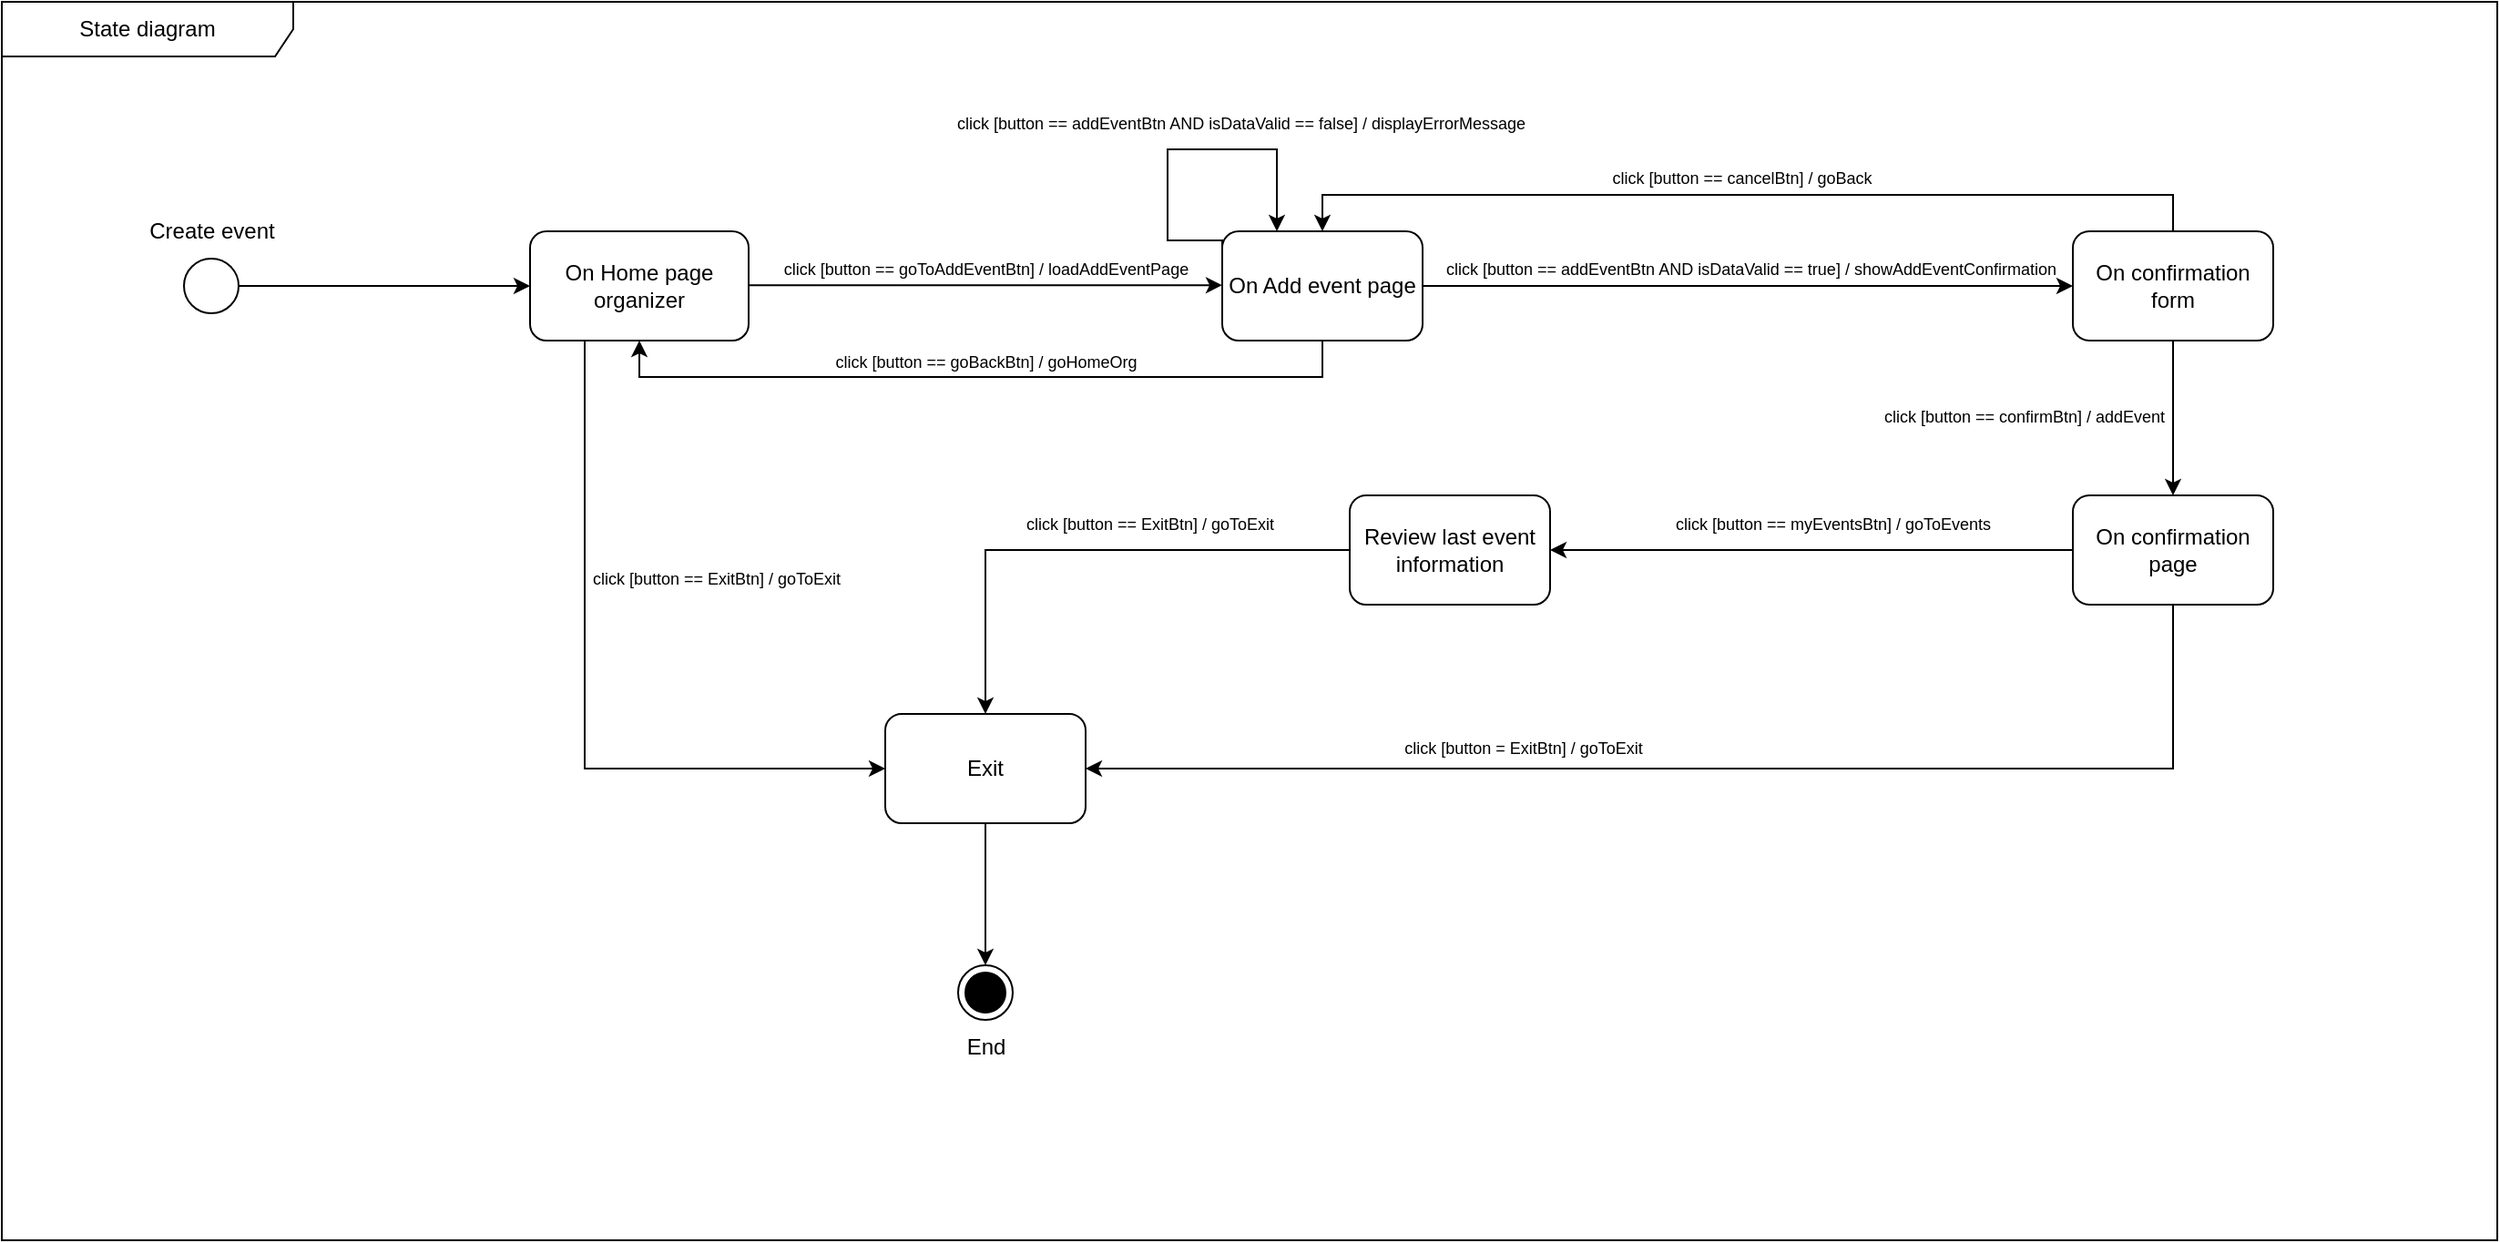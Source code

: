 <mxfile version="23.1.5" type="device">
  <diagram name="Pagina-1" id="sKizvxkulfAX-31kFnU7">
    <mxGraphModel dx="2985" dy="1643" grid="1" gridSize="10" guides="1" tooltips="1" connect="1" arrows="1" fold="1" page="1" pageScale="1" pageWidth="1920" pageHeight="1200" math="0" shadow="0">
      <root>
        <mxCell id="0" />
        <mxCell id="1" parent="0" />
        <mxCell id="-rCWjpT_qD51vRHxb9g3-3" value="State diagram" style="shape=umlFrame;whiteSpace=wrap;html=1;pointerEvents=0;recursiveResize=0;container=1;collapsible=0;width=160;" vertex="1" parent="1">
          <mxGeometry width="1370" height="680" as="geometry" />
        </mxCell>
        <mxCell id="-rCWjpT_qD51vRHxb9g3-12" style="edgeStyle=orthogonalEdgeStyle;rounded=0;orthogonalLoop=1;jettySize=auto;html=1;entryX=0;entryY=0.5;entryDx=0;entryDy=0;" edge="1" parent="-rCWjpT_qD51vRHxb9g3-3" source="-rCWjpT_qD51vRHxb9g3-1" target="-rCWjpT_qD51vRHxb9g3-11">
          <mxGeometry relative="1" as="geometry" />
        </mxCell>
        <mxCell id="-rCWjpT_qD51vRHxb9g3-1" value="" style="ellipse;" vertex="1" parent="-rCWjpT_qD51vRHxb9g3-3">
          <mxGeometry x="100" y="141" width="30" height="30" as="geometry" />
        </mxCell>
        <mxCell id="-rCWjpT_qD51vRHxb9g3-4" value="Create event" style="text;html=1;align=center;verticalAlign=middle;resizable=0;points=[];autosize=1;strokeColor=none;fillColor=none;" vertex="1" parent="-rCWjpT_qD51vRHxb9g3-3">
          <mxGeometry x="70" y="111" width="90" height="30" as="geometry" />
        </mxCell>
        <mxCell id="-rCWjpT_qD51vRHxb9g3-5" value="End" style="text;html=1;align=center;verticalAlign=middle;resizable=0;points=[];autosize=1;strokeColor=none;fillColor=none;" vertex="1" parent="-rCWjpT_qD51vRHxb9g3-3">
          <mxGeometry x="520" y="559" width="40" height="30" as="geometry" />
        </mxCell>
        <mxCell id="-rCWjpT_qD51vRHxb9g3-2" value="" style="ellipse;html=1;shape=endState;fillColor=strokeColor;" vertex="1" parent="-rCWjpT_qD51vRHxb9g3-3">
          <mxGeometry x="525" y="529" width="30" height="30" as="geometry" />
        </mxCell>
        <mxCell id="-rCWjpT_qD51vRHxb9g3-16" style="edgeStyle=orthogonalEdgeStyle;rounded=0;orthogonalLoop=1;jettySize=auto;html=1;" edge="1" parent="-rCWjpT_qD51vRHxb9g3-3">
          <mxGeometry relative="1" as="geometry">
            <mxPoint x="410" y="155.58" as="sourcePoint" />
            <mxPoint x="670" y="155.58" as="targetPoint" />
          </mxGeometry>
        </mxCell>
        <mxCell id="-rCWjpT_qD51vRHxb9g3-32" style="edgeStyle=orthogonalEdgeStyle;rounded=0;orthogonalLoop=1;jettySize=auto;html=1;entryX=0;entryY=0.5;entryDx=0;entryDy=0;" edge="1" parent="-rCWjpT_qD51vRHxb9g3-3" source="-rCWjpT_qD51vRHxb9g3-11" target="-rCWjpT_qD51vRHxb9g3-31">
          <mxGeometry relative="1" as="geometry">
            <Array as="points">
              <mxPoint x="320" y="421" />
            </Array>
          </mxGeometry>
        </mxCell>
        <mxCell id="-rCWjpT_qD51vRHxb9g3-11" value="On Home page organizer" style="rounded=1;whiteSpace=wrap;html=1;" vertex="1" parent="-rCWjpT_qD51vRHxb9g3-3">
          <mxGeometry x="290" y="126" width="120" height="60" as="geometry" />
        </mxCell>
        <mxCell id="-rCWjpT_qD51vRHxb9g3-13" value="&lt;font style=&quot;font-size: 9px;&quot;&gt;click [button == goToAddEventBtn] / loadAddEventPage&lt;/font&gt;" style="text;html=1;align=center;verticalAlign=middle;resizable=0;points=[];autosize=1;strokeColor=none;fillColor=none;" vertex="1" parent="-rCWjpT_qD51vRHxb9g3-3">
          <mxGeometry x="415" y="131" width="250" height="30" as="geometry" />
        </mxCell>
        <mxCell id="-rCWjpT_qD51vRHxb9g3-19" style="edgeStyle=orthogonalEdgeStyle;rounded=0;orthogonalLoop=1;jettySize=auto;html=1;entryX=0.5;entryY=1;entryDx=0;entryDy=0;" edge="1" parent="-rCWjpT_qD51vRHxb9g3-3" source="-rCWjpT_qD51vRHxb9g3-15" target="-rCWjpT_qD51vRHxb9g3-11">
          <mxGeometry relative="1" as="geometry">
            <Array as="points">
              <mxPoint x="725" y="206" />
              <mxPoint x="350" y="206" />
            </Array>
          </mxGeometry>
        </mxCell>
        <mxCell id="-rCWjpT_qD51vRHxb9g3-23" style="edgeStyle=orthogonalEdgeStyle;rounded=0;orthogonalLoop=1;jettySize=auto;html=1;" edge="1" parent="-rCWjpT_qD51vRHxb9g3-3" source="-rCWjpT_qD51vRHxb9g3-15" target="-rCWjpT_qD51vRHxb9g3-22">
          <mxGeometry relative="1" as="geometry" />
        </mxCell>
        <mxCell id="-rCWjpT_qD51vRHxb9g3-15" value="On Add event page" style="rounded=1;whiteSpace=wrap;html=1;" vertex="1" parent="-rCWjpT_qD51vRHxb9g3-3">
          <mxGeometry x="670" y="126" width="110" height="60" as="geometry" />
        </mxCell>
        <mxCell id="-rCWjpT_qD51vRHxb9g3-20" value="&lt;font style=&quot;font-size: 9px;&quot;&gt;click [button == goBackBtn] / goHomeOrg&lt;/font&gt;" style="text;html=1;align=center;verticalAlign=middle;resizable=0;points=[];autosize=1;strokeColor=none;fillColor=none;" vertex="1" parent="-rCWjpT_qD51vRHxb9g3-3">
          <mxGeometry x="445" y="182" width="190" height="30" as="geometry" />
        </mxCell>
        <mxCell id="-rCWjpT_qD51vRHxb9g3-27" style="edgeStyle=orthogonalEdgeStyle;rounded=0;orthogonalLoop=1;jettySize=auto;html=1;" edge="1" parent="-rCWjpT_qD51vRHxb9g3-3" source="-rCWjpT_qD51vRHxb9g3-22" target="-rCWjpT_qD51vRHxb9g3-26">
          <mxGeometry relative="1" as="geometry" />
        </mxCell>
        <mxCell id="-rCWjpT_qD51vRHxb9g3-29" style="edgeStyle=orthogonalEdgeStyle;rounded=0;orthogonalLoop=1;jettySize=auto;html=1;entryX=0.5;entryY=0;entryDx=0;entryDy=0;" edge="1" parent="-rCWjpT_qD51vRHxb9g3-3" source="-rCWjpT_qD51vRHxb9g3-22" target="-rCWjpT_qD51vRHxb9g3-15">
          <mxGeometry relative="1" as="geometry">
            <Array as="points">
              <mxPoint x="1192" y="106" />
              <mxPoint x="725" y="106" />
            </Array>
          </mxGeometry>
        </mxCell>
        <mxCell id="-rCWjpT_qD51vRHxb9g3-22" value="On confirmation form" style="rounded=1;whiteSpace=wrap;html=1;" vertex="1" parent="-rCWjpT_qD51vRHxb9g3-3">
          <mxGeometry x="1137" y="126" width="110" height="60" as="geometry" />
        </mxCell>
        <mxCell id="-rCWjpT_qD51vRHxb9g3-24" value="&lt;font style=&quot;font-size: 9px;&quot;&gt;click [button == addEventBtn AND isDataValid == true] / showAddEventConfirmation&lt;/font&gt;" style="text;html=1;align=center;verticalAlign=middle;resizable=0;points=[];autosize=1;strokeColor=none;fillColor=none;" vertex="1" parent="-rCWjpT_qD51vRHxb9g3-3">
          <mxGeometry x="780" y="131" width="360" height="30" as="geometry" />
        </mxCell>
        <mxCell id="-rCWjpT_qD51vRHxb9g3-35" style="edgeStyle=orthogonalEdgeStyle;rounded=0;orthogonalLoop=1;jettySize=auto;html=1;entryX=1;entryY=0.5;entryDx=0;entryDy=0;" edge="1" parent="-rCWjpT_qD51vRHxb9g3-3" source="-rCWjpT_qD51vRHxb9g3-26" target="-rCWjpT_qD51vRHxb9g3-31">
          <mxGeometry relative="1" as="geometry">
            <Array as="points">
              <mxPoint x="1192" y="421" />
            </Array>
          </mxGeometry>
        </mxCell>
        <mxCell id="-rCWjpT_qD51vRHxb9g3-38" style="edgeStyle=orthogonalEdgeStyle;rounded=0;orthogonalLoop=1;jettySize=auto;html=1;" edge="1" parent="-rCWjpT_qD51vRHxb9g3-3" source="-rCWjpT_qD51vRHxb9g3-26" target="-rCWjpT_qD51vRHxb9g3-37">
          <mxGeometry relative="1" as="geometry" />
        </mxCell>
        <mxCell id="-rCWjpT_qD51vRHxb9g3-26" value="On confirmation page" style="rounded=1;whiteSpace=wrap;html=1;" vertex="1" parent="-rCWjpT_qD51vRHxb9g3-3">
          <mxGeometry x="1137" y="271" width="110" height="60" as="geometry" />
        </mxCell>
        <mxCell id="-rCWjpT_qD51vRHxb9g3-28" value="&lt;font style=&quot;font-size: 9px;&quot;&gt;click [button == confirmBtn] / addEvent&lt;/font&gt;" style="text;html=1;align=center;verticalAlign=middle;resizable=0;points=[];autosize=1;strokeColor=none;fillColor=none;" vertex="1" parent="-rCWjpT_qD51vRHxb9g3-3">
          <mxGeometry x="1020" y="212" width="180" height="30" as="geometry" />
        </mxCell>
        <mxCell id="-rCWjpT_qD51vRHxb9g3-30" value="&lt;font style=&quot;font-size: 9px;&quot;&gt;click [button == cancelBtn] / goBack&lt;/font&gt;" style="text;html=1;align=center;verticalAlign=middle;resizable=0;points=[];autosize=1;strokeColor=none;fillColor=none;" vertex="1" parent="-rCWjpT_qD51vRHxb9g3-3">
          <mxGeometry x="870" y="81" width="170" height="30" as="geometry" />
        </mxCell>
        <mxCell id="-rCWjpT_qD51vRHxb9g3-34" style="edgeStyle=orthogonalEdgeStyle;rounded=0;orthogonalLoop=1;jettySize=auto;html=1;" edge="1" parent="-rCWjpT_qD51vRHxb9g3-3" source="-rCWjpT_qD51vRHxb9g3-31" target="-rCWjpT_qD51vRHxb9g3-2">
          <mxGeometry relative="1" as="geometry" />
        </mxCell>
        <mxCell id="-rCWjpT_qD51vRHxb9g3-31" value="Exit" style="rounded=1;whiteSpace=wrap;html=1;" vertex="1" parent="-rCWjpT_qD51vRHxb9g3-3">
          <mxGeometry x="485" y="391" width="110" height="60" as="geometry" />
        </mxCell>
        <mxCell id="-rCWjpT_qD51vRHxb9g3-33" value="&lt;font style=&quot;font-size: 9px;&quot;&gt;click [button == ExitBtn] / goToExit&lt;/font&gt;" style="text;html=1;align=center;verticalAlign=middle;resizable=0;points=[];autosize=1;strokeColor=none;fillColor=none;" vertex="1" parent="-rCWjpT_qD51vRHxb9g3-3">
          <mxGeometry x="312" y="301" width="160" height="30" as="geometry" />
        </mxCell>
        <mxCell id="-rCWjpT_qD51vRHxb9g3-36" value="&lt;font style=&quot;font-size: 9px;&quot;&gt;click [button = ExitBtn] / goToExit&lt;/font&gt;" style="text;html=1;align=center;verticalAlign=middle;resizable=0;points=[];autosize=1;strokeColor=none;fillColor=none;" vertex="1" parent="-rCWjpT_qD51vRHxb9g3-3">
          <mxGeometry x="760" y="394" width="150" height="30" as="geometry" />
        </mxCell>
        <mxCell id="-rCWjpT_qD51vRHxb9g3-40" style="edgeStyle=orthogonalEdgeStyle;rounded=0;orthogonalLoop=1;jettySize=auto;html=1;" edge="1" parent="-rCWjpT_qD51vRHxb9g3-3" source="-rCWjpT_qD51vRHxb9g3-37" target="-rCWjpT_qD51vRHxb9g3-31">
          <mxGeometry relative="1" as="geometry" />
        </mxCell>
        <mxCell id="-rCWjpT_qD51vRHxb9g3-37" value="Review last event information" style="rounded=1;whiteSpace=wrap;html=1;" vertex="1" parent="-rCWjpT_qD51vRHxb9g3-3">
          <mxGeometry x="740" y="271" width="110" height="60" as="geometry" />
        </mxCell>
        <mxCell id="-rCWjpT_qD51vRHxb9g3-39" value="&lt;font style=&quot;font-size: 9px;&quot;&gt;click [button == myEventsBtn] / goToEvents&lt;/font&gt;" style="text;html=1;align=center;verticalAlign=middle;resizable=0;points=[];autosize=1;strokeColor=none;fillColor=none;" vertex="1" parent="-rCWjpT_qD51vRHxb9g3-3">
          <mxGeometry x="905" y="271" width="200" height="30" as="geometry" />
        </mxCell>
        <mxCell id="-rCWjpT_qD51vRHxb9g3-41" value="&lt;font style=&quot;font-size: 9px;&quot;&gt;click [button == ExitBtn] / goToExit&lt;/font&gt;" style="text;html=1;align=center;verticalAlign=middle;resizable=0;points=[];autosize=1;strokeColor=none;fillColor=none;" vertex="1" parent="-rCWjpT_qD51vRHxb9g3-3">
          <mxGeometry x="550" y="271" width="160" height="30" as="geometry" />
        </mxCell>
        <mxCell id="-rCWjpT_qD51vRHxb9g3-43" style="edgeStyle=orthogonalEdgeStyle;rounded=0;orthogonalLoop=1;jettySize=auto;html=1;exitX=0;exitY=0.25;exitDx=0;exitDy=0;" edge="1" parent="-rCWjpT_qD51vRHxb9g3-3" source="-rCWjpT_qD51vRHxb9g3-15" target="-rCWjpT_qD51vRHxb9g3-15">
          <mxGeometry relative="1" as="geometry">
            <Array as="points">
              <mxPoint x="670" y="131" />
              <mxPoint x="640" y="131" />
              <mxPoint x="640" y="81" />
              <mxPoint x="700" y="81" />
            </Array>
          </mxGeometry>
        </mxCell>
        <mxCell id="-rCWjpT_qD51vRHxb9g3-44" value="&lt;font style=&quot;font-size: 9px;&quot;&gt;click [button == addEventBtn AND isDataValid == false] / displayErrorMessage&lt;/font&gt;" style="text;html=1;align=center;verticalAlign=middle;resizable=0;points=[];autosize=1;strokeColor=none;fillColor=none;" vertex="1" parent="-rCWjpT_qD51vRHxb9g3-3">
          <mxGeometry x="510" y="51" width="340" height="30" as="geometry" />
        </mxCell>
      </root>
    </mxGraphModel>
  </diagram>
</mxfile>
